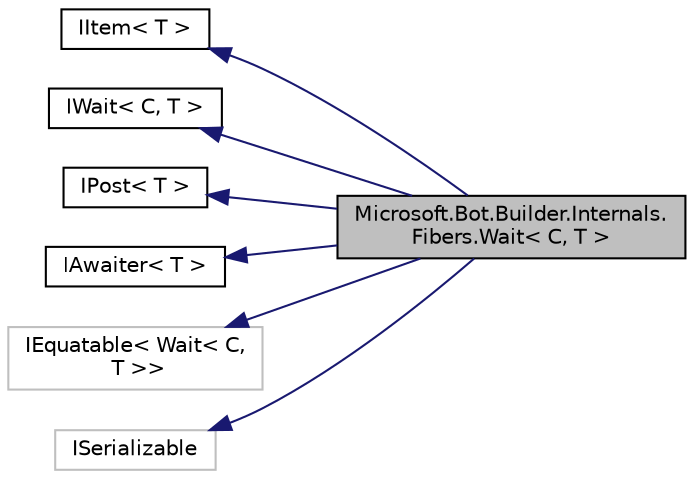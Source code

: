 digraph "Microsoft.Bot.Builder.Internals.Fibers.Wait&lt; C, T &gt;"
{
  edge [fontname="Helvetica",fontsize="10",labelfontname="Helvetica",labelfontsize="10"];
  node [fontname="Helvetica",fontsize="10",shape=record];
  rankdir="LR";
  Node1 [label="Microsoft.Bot.Builder.Internals.\lFibers.Wait\< C, T \>",height=0.2,width=0.4,color="black", fillcolor="grey75", style="filled", fontcolor="black"];
  Node2 -> Node1 [dir="back",color="midnightblue",fontsize="10",style="solid",fontname="Helvetica"];
  Node2 [label="IItem\< T \>",height=0.2,width=0.4,color="black", fillcolor="white", style="filled",URL="$d9/d6f/interface_microsoft_1_1_bot_1_1_builder_1_1_internals_1_1_fibers_1_1_i_item.html"];
  Node3 -> Node1 [dir="back",color="midnightblue",fontsize="10",style="solid",fontname="Helvetica"];
  Node3 [label="IWait\< C, T \>",height=0.2,width=0.4,color="black", fillcolor="white", style="filled",URL="$de/dea/interface_microsoft_1_1_bot_1_1_builder_1_1_internals_1_1_fibers_1_1_i_wait.html"];
  Node4 -> Node1 [dir="back",color="midnightblue",fontsize="10",style="solid",fontname="Helvetica"];
  Node4 [label="IPost\< T \>",height=0.2,width=0.4,color="black", fillcolor="white", style="filled",URL="$dd/d5f/interface_microsoft_1_1_bot_1_1_builder_1_1_internals_1_1_fibers_1_1_i_post.html"];
  Node5 -> Node1 [dir="back",color="midnightblue",fontsize="10",style="solid",fontname="Helvetica"];
  Node5 [label="IAwaiter\< T \>",height=0.2,width=0.4,color="black", fillcolor="white", style="filled",URL="$d3/d87/interface_microsoft_1_1_bot_1_1_builder_1_1_internals_1_1_fibers_1_1_i_awaiter.html"];
  Node6 -> Node1 [dir="back",color="midnightblue",fontsize="10",style="solid",fontname="Helvetica"];
  Node6 [label="IEquatable\< Wait\< C,\l T \>\>",height=0.2,width=0.4,color="grey75", fillcolor="white", style="filled"];
  Node7 -> Node1 [dir="back",color="midnightblue",fontsize="10",style="solid",fontname="Helvetica"];
  Node7 [label="ISerializable",height=0.2,width=0.4,color="grey75", fillcolor="white", style="filled"];
}
